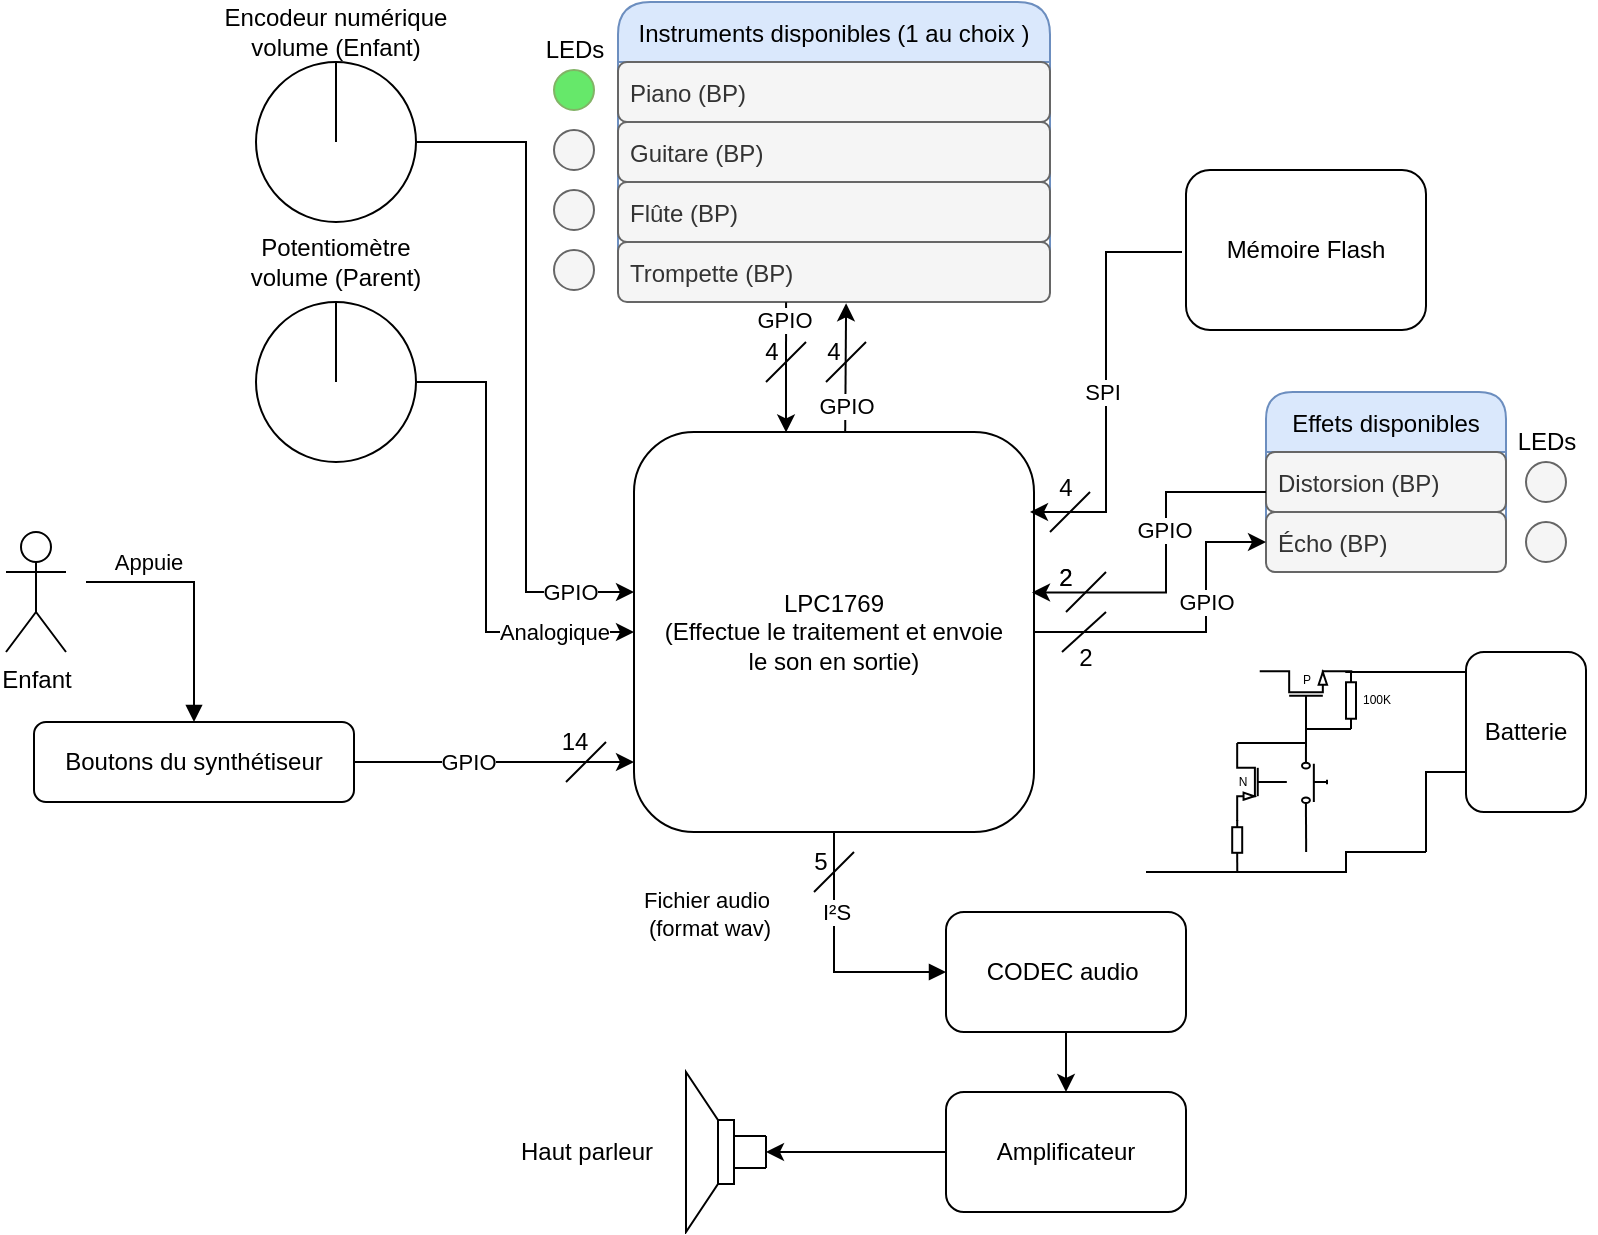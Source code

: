 <mxfile version="16.5.1" type="device"><diagram id="HFILvWz2ucrfniaZQ8Wx" name="Page-1"><mxGraphModel dx="284" dy="178" grid="1" gridSize="10" guides="1" tooltips="1" connect="1" arrows="1" fold="1" page="1" pageScale="1" pageWidth="827" pageHeight="1169" math="0" shadow="0"><root><mxCell id="0"/><mxCell id="1" parent="0"/><mxCell id="X_dPQhwGVTIrn3kEduS3-3" style="edgeStyle=orthogonalEdgeStyle;rounded=0;orthogonalLoop=1;jettySize=auto;html=1;" parent="1" source="X_dPQhwGVTIrn3kEduS3-1" edge="1"><mxGeometry relative="1" as="geometry"><mxPoint x="324" y="415" as="targetPoint"/></mxGeometry></mxCell><mxCell id="KrWEHIlIEAcMF0OQLX4Y-6" value="GPIO" style="edgeLabel;html=1;align=center;verticalAlign=middle;resizable=0;points=[];" parent="X_dPQhwGVTIrn3kEduS3-3" vertex="1" connectable="0"><mxGeometry x="-0.191" relative="1" as="geometry"><mxPoint as="offset"/></mxGeometry></mxCell><mxCell id="X_dPQhwGVTIrn3kEduS3-1" value="Boutons du synthétiseur" style="rounded=1;whiteSpace=wrap;html=1;" parent="1" vertex="1"><mxGeometry x="24" y="395" width="160" height="40" as="geometry"/></mxCell><mxCell id="X_dPQhwGVTIrn3kEduS3-66" style="edgeStyle=orthogonalEdgeStyle;rounded=0;orthogonalLoop=1;jettySize=auto;html=1;endArrow=block;endFill=1;" parent="1" source="X_dPQhwGVTIrn3kEduS3-2" edge="1"><mxGeometry relative="1" as="geometry"><mxPoint x="480" y="520" as="targetPoint"/><Array as="points"><mxPoint x="424" y="520"/></Array></mxGeometry></mxCell><mxCell id="X_dPQhwGVTIrn3kEduS3-67" value="Fichier audio&lt;br&gt;&amp;nbsp;(format wav)" style="edgeLabel;html=1;align=center;verticalAlign=middle;resizable=0;points=[];" parent="X_dPQhwGVTIrn3kEduS3-66" vertex="1" connectable="0"><mxGeometry x="-0.598" y="-1" relative="1" as="geometry"><mxPoint x="-63" y="15" as="offset"/></mxGeometry></mxCell><mxCell id="xOl0ptHaSeRV_73p5ojN-1" value="I²S" style="edgeLabel;html=1;align=center;verticalAlign=middle;resizable=0;points=[];" parent="X_dPQhwGVTIrn3kEduS3-66" vertex="1" connectable="0"><mxGeometry x="-0.372" y="1" relative="1" as="geometry"><mxPoint as="offset"/></mxGeometry></mxCell><mxCell id="X_dPQhwGVTIrn3kEduS3-2" value="LPC1769&lt;br&gt;(Effectue le traitement et envoie&lt;br&gt;le son en sortie)" style="rounded=1;whiteSpace=wrap;html=1;align=center;" parent="1" vertex="1"><mxGeometry x="324" y="250" width="200" height="200" as="geometry"/></mxCell><mxCell id="X_dPQhwGVTIrn3kEduS3-5" value="Instruments disponibles (1 au choix )" style="swimlane;fontStyle=0;childLayout=stackLayout;horizontal=1;startSize=30;horizontalStack=0;resizeParent=1;resizeParentMax=0;resizeLast=0;collapsible=1;marginBottom=0;rounded=1;arcSize=18;fillColor=#dae8fc;strokeColor=#6c8ebf;" parent="1" vertex="1"><mxGeometry x="316" y="35" width="216" height="150" as="geometry"><mxRectangle x="364" y="20" width="50" height="30" as="alternateBounds"/></mxGeometry></mxCell><mxCell id="X_dPQhwGVTIrn3kEduS3-6" value="Piano (BP)" style="text;strokeColor=#666666;fillColor=#f5f5f5;align=left;verticalAlign=middle;spacingLeft=4;spacingRight=4;overflow=hidden;points=[[0,0.5],[1,0.5]];portConstraint=eastwest;rotatable=0;rounded=1;fontColor=#333333;" parent="X_dPQhwGVTIrn3kEduS3-5" vertex="1"><mxGeometry y="30" width="216" height="30" as="geometry"/></mxCell><mxCell id="X_dPQhwGVTIrn3kEduS3-7" value="Guitare (BP)" style="text;strokeColor=#666666;fillColor=#f5f5f5;align=left;verticalAlign=middle;spacingLeft=4;spacingRight=4;overflow=hidden;points=[[0,0.5],[1,0.5]];portConstraint=eastwest;rotatable=0;rounded=1;fontColor=#333333;" parent="X_dPQhwGVTIrn3kEduS3-5" vertex="1"><mxGeometry y="60" width="216" height="30" as="geometry"/></mxCell><mxCell id="X_dPQhwGVTIrn3kEduS3-8" value="Flûte (BP)" style="text;strokeColor=#666666;fillColor=#f5f5f5;align=left;verticalAlign=middle;spacingLeft=4;spacingRight=4;overflow=hidden;points=[[0,0.5],[1,0.5]];portConstraint=eastwest;rotatable=0;rounded=1;fontColor=#333333;" parent="X_dPQhwGVTIrn3kEduS3-5" vertex="1"><mxGeometry y="90" width="216" height="30" as="geometry"/></mxCell><mxCell id="X_dPQhwGVTIrn3kEduS3-9" value="Trompette (BP)" style="text;strokeColor=#666666;fillColor=#f5f5f5;align=left;verticalAlign=middle;spacingLeft=4;spacingRight=4;overflow=hidden;points=[[0,0.5],[1,0.5]];portConstraint=eastwest;rotatable=0;rounded=1;fontColor=#333333;" parent="X_dPQhwGVTIrn3kEduS3-5" vertex="1"><mxGeometry y="120" width="216" height="30" as="geometry"/></mxCell><mxCell id="X_dPQhwGVTIrn3kEduS3-10" value="" style="ellipse;whiteSpace=wrap;html=1;aspect=fixed;rounded=1;fillColor=#66E86A;strokeColor=#82b366;" parent="1" vertex="1"><mxGeometry x="284" y="69" width="20" height="20" as="geometry"/></mxCell><mxCell id="X_dPQhwGVTIrn3kEduS3-12" value="" style="ellipse;whiteSpace=wrap;html=1;aspect=fixed;rounded=1;fillColor=#f5f5f5;fontColor=#333333;strokeColor=#666666;" parent="1" vertex="1"><mxGeometry x="284" y="99" width="20" height="20" as="geometry"/></mxCell><mxCell id="X_dPQhwGVTIrn3kEduS3-13" value="" style="ellipse;whiteSpace=wrap;html=1;aspect=fixed;rounded=1;fillColor=#f5f5f5;strokeColor=#666666;fontColor=#333333;" parent="1" vertex="1"><mxGeometry x="284" y="129" width="20" height="20" as="geometry"/></mxCell><mxCell id="X_dPQhwGVTIrn3kEduS3-14" value="" style="ellipse;whiteSpace=wrap;html=1;aspect=fixed;rounded=1;fillColor=#f5f5f5;strokeColor=#666666;fontColor=#333333;" parent="1" vertex="1"><mxGeometry x="284" y="159" width="20" height="20" as="geometry"/></mxCell><mxCell id="X_dPQhwGVTIrn3kEduS3-22" value="Effets disponibles" style="swimlane;fontStyle=0;childLayout=stackLayout;horizontal=1;startSize=30;horizontalStack=0;resizeParent=1;resizeParentMax=0;resizeLast=0;collapsible=1;marginBottom=0;rounded=1;fillColor=#dae8fc;strokeColor=#6c8ebf;" parent="1" vertex="1"><mxGeometry x="640" y="230" width="120" height="90" as="geometry"/></mxCell><mxCell id="X_dPQhwGVTIrn3kEduS3-23" value="Distorsion (BP)" style="text;strokeColor=#666666;fillColor=#f5f5f5;align=left;verticalAlign=middle;spacingLeft=4;spacingRight=4;overflow=hidden;points=[[0,0.5],[1,0.5]];portConstraint=eastwest;rotatable=0;rounded=1;fontColor=#333333;" parent="X_dPQhwGVTIrn3kEduS3-22" vertex="1"><mxGeometry y="30" width="120" height="30" as="geometry"/></mxCell><mxCell id="X_dPQhwGVTIrn3kEduS3-24" value="Écho (BP)" style="text;strokeColor=#666666;fillColor=#f5f5f5;align=left;verticalAlign=middle;spacingLeft=4;spacingRight=4;overflow=hidden;points=[[0,0.5],[1,0.5]];portConstraint=eastwest;rotatable=0;rounded=1;fontColor=#333333;" parent="X_dPQhwGVTIrn3kEduS3-22" vertex="1"><mxGeometry y="60" width="120" height="30" as="geometry"/></mxCell><mxCell id="X_dPQhwGVTIrn3kEduS3-26" value="" style="ellipse;whiteSpace=wrap;html=1;aspect=fixed;rounded=1;fillColor=#f5f5f5;strokeColor=#666666;fontColor=#333333;" parent="1" vertex="1"><mxGeometry x="770" y="265" width="20" height="20" as="geometry"/></mxCell><mxCell id="X_dPQhwGVTIrn3kEduS3-27" value="" style="ellipse;whiteSpace=wrap;html=1;aspect=fixed;rounded=1;fillColor=#f5f5f5;strokeColor=#666666;fontColor=#333333;" parent="1" vertex="1"><mxGeometry x="770" y="295" width="20" height="20" as="geometry"/></mxCell><mxCell id="ucHlunavDvLgQC_jsmi4-11" style="edgeStyle=orthogonalEdgeStyle;rounded=0;orthogonalLoop=1;jettySize=auto;html=1;exitX=0;exitY=0.25;exitDx=0;exitDy=0;entryX=1;entryY=0;entryDx=0;entryDy=0;entryPerimeter=0;endArrow=none;endFill=0;" edge="1" parent="1" source="X_dPQhwGVTIrn3kEduS3-31"><mxGeometry relative="1" as="geometry"><mxPoint x="679.643" y="370" as="targetPoint"/><Array as="points"><mxPoint x="740" y="370"/></Array></mxGeometry></mxCell><mxCell id="ucHlunavDvLgQC_jsmi4-34" style="edgeStyle=orthogonalEdgeStyle;rounded=0;orthogonalLoop=1;jettySize=auto;html=1;exitX=0;exitY=0.75;exitDx=0;exitDy=0;fontSize=6;endArrow=none;endFill=0;" edge="1" parent="1" source="X_dPQhwGVTIrn3kEduS3-31"><mxGeometry relative="1" as="geometry"><mxPoint x="720" y="460" as="targetPoint"/></mxGeometry></mxCell><mxCell id="X_dPQhwGVTIrn3kEduS3-31" value="Batterie" style="rounded=1;whiteSpace=wrap;html=1;" parent="1" vertex="1"><mxGeometry x="740" y="360" width="60" height="80" as="geometry"/></mxCell><mxCell id="X_dPQhwGVTIrn3kEduS3-59" style="edgeStyle=orthogonalEdgeStyle;rounded=0;orthogonalLoop=1;jettySize=auto;html=1;entryX=0.5;entryY=0;entryDx=0;entryDy=0;endArrow=block;endFill=1;" parent="1" edge="1"><mxGeometry relative="1" as="geometry"><mxPoint x="50" y="325" as="sourcePoint"/><mxPoint x="104.0" y="395" as="targetPoint"/><Array as="points"><mxPoint x="104" y="325"/></Array></mxGeometry></mxCell><mxCell id="X_dPQhwGVTIrn3kEduS3-60" value="Appuie" style="edgeLabel;html=1;align=center;verticalAlign=middle;resizable=0;points=[];" parent="X_dPQhwGVTIrn3kEduS3-59" vertex="1" connectable="0"><mxGeometry x="-0.413" relative="1" as="geometry"><mxPoint x="-6" y="-10" as="offset"/></mxGeometry></mxCell><mxCell id="X_dPQhwGVTIrn3kEduS3-58" value="Enfant" style="shape=umlActor;verticalLabelPosition=bottom;verticalAlign=top;html=1;outlineConnect=0;rounded=1;shadow=0;sketch=0;" parent="1" vertex="1"><mxGeometry x="10" y="300" width="30" height="60" as="geometry"/></mxCell><mxCell id="X_dPQhwGVTIrn3kEduS3-61" value="" style="pointerEvents=1;verticalLabelPosition=bottom;shadow=0;dashed=0;align=center;html=1;verticalAlign=top;shape=mxgraph.electrical.electro-mechanical.loudspeaker;rounded=1;sketch=0;rotation=0;direction=west;" parent="1" vertex="1"><mxGeometry x="350" y="570" width="40" height="80" as="geometry"/></mxCell><mxCell id="X_dPQhwGVTIrn3kEduS3-64" value="" style="endArrow=none;html=1;rounded=0;entryX=0;entryY=0.4;entryDx=0;entryDy=0;entryPerimeter=0;exitX=0;exitY=0.6;exitDx=0;exitDy=0;exitPerimeter=0;" parent="1" source="X_dPQhwGVTIrn3kEduS3-61" target="X_dPQhwGVTIrn3kEduS3-61" edge="1"><mxGeometry width="50" height="50" relative="1" as="geometry"><mxPoint x="430" y="550" as="sourcePoint"/><mxPoint x="480" y="500" as="targetPoint"/></mxGeometry></mxCell><mxCell id="_PSksDa5RFyphcbB2iTZ-7" style="edgeStyle=orthogonalEdgeStyle;rounded=0;orthogonalLoop=1;jettySize=auto;html=1;" parent="1" source="_PSksDa5RFyphcbB2iTZ-4" edge="1"><mxGeometry relative="1" as="geometry"><mxPoint x="324" y="330" as="targetPoint"/><Array as="points"><mxPoint x="270" y="105"/><mxPoint x="270" y="330"/><mxPoint x="324" y="330"/></Array></mxGeometry></mxCell><mxCell id="ucHlunavDvLgQC_jsmi4-1" value="GPIO" style="edgeLabel;html=1;align=center;verticalAlign=middle;resizable=0;points=[];" vertex="1" connectable="0" parent="_PSksDa5RFyphcbB2iTZ-7"><mxGeometry x="0.804" relative="1" as="geometry"><mxPoint as="offset"/></mxGeometry></mxCell><mxCell id="_PSksDa5RFyphcbB2iTZ-4" value="" style="ellipse;whiteSpace=wrap;html=1;aspect=fixed;fillColor=none;" parent="1" vertex="1"><mxGeometry x="135" y="65" width="80" height="80" as="geometry"/></mxCell><mxCell id="_PSksDa5RFyphcbB2iTZ-5" value="" style="endArrow=none;html=1;rounded=0;entryX=0.5;entryY=0.007;entryDx=0;entryDy=0;entryPerimeter=0;" parent="1" target="_PSksDa5RFyphcbB2iTZ-4" edge="1"><mxGeometry width="50" height="50" relative="1" as="geometry"><mxPoint x="175" y="105" as="sourcePoint"/><mxPoint x="200" y="80" as="targetPoint"/><Array as="points"/></mxGeometry></mxCell><mxCell id="_PSksDa5RFyphcbB2iTZ-6" value="Encodeur numérique volume (Enfant)" style="text;html=1;strokeColor=none;fillColor=none;align=center;verticalAlign=middle;whiteSpace=wrap;rounded=0;" parent="1" vertex="1"><mxGeometry x="110" y="35" width="130" height="30" as="geometry"/></mxCell><mxCell id="yxMfhOlRBBR2ihhtfYCa-3" style="edgeStyle=orthogonalEdgeStyle;rounded=0;orthogonalLoop=1;jettySize=auto;html=1;entryX=0;entryY=0.5;entryDx=0;entryDy=0;" parent="1" source="yxMfhOlRBBR2ihhtfYCa-1" target="X_dPQhwGVTIrn3kEduS3-2" edge="1"><mxGeometry relative="1" as="geometry"><Array as="points"><mxPoint x="250" y="225"/><mxPoint x="250" y="350"/></Array></mxGeometry></mxCell><mxCell id="3Unlg38p2SABhuE9PMJU-39" value="Analogique" style="edgeLabel;html=1;align=center;verticalAlign=middle;resizable=0;points=[];" parent="yxMfhOlRBBR2ihhtfYCa-3" vertex="1" connectable="0"><mxGeometry x="-0.095" y="-1" relative="1" as="geometry"><mxPoint x="35" y="54" as="offset"/></mxGeometry></mxCell><mxCell id="yxMfhOlRBBR2ihhtfYCa-1" value="" style="ellipse;whiteSpace=wrap;html=1;aspect=fixed;fillColor=none;" parent="1" vertex="1"><mxGeometry x="135" y="185" width="80" height="80" as="geometry"/></mxCell><mxCell id="yxMfhOlRBBR2ihhtfYCa-2" value="" style="endArrow=none;html=1;rounded=0;entryX=0.5;entryY=0.007;entryDx=0;entryDy=0;entryPerimeter=0;" parent="1" target="yxMfhOlRBBR2ihhtfYCa-1" edge="1"><mxGeometry width="50" height="50" relative="1" as="geometry"><mxPoint x="175.0" y="225" as="sourcePoint"/><mxPoint x="200" y="200" as="targetPoint"/><Array as="points"/></mxGeometry></mxCell><mxCell id="yxMfhOlRBBR2ihhtfYCa-4" value="Potentiomètre volume (Parent)" style="text;html=1;strokeColor=none;fillColor=none;align=center;verticalAlign=middle;whiteSpace=wrap;rounded=0;" parent="1" vertex="1"><mxGeometry x="130" y="150" width="90" height="30" as="geometry"/></mxCell><mxCell id="3Unlg38p2SABhuE9PMJU-4" value="" style="endArrow=none;html=1;rounded=0;" parent="1" edge="1"><mxGeometry width="50" height="50" relative="1" as="geometry"><mxPoint x="390" y="225" as="sourcePoint"/><mxPoint x="410" y="205" as="targetPoint"/></mxGeometry></mxCell><mxCell id="3Unlg38p2SABhuE9PMJU-5" value="4" style="text;html=1;strokeColor=none;fillColor=none;align=center;verticalAlign=middle;whiteSpace=wrap;rounded=0;" parent="1" vertex="1"><mxGeometry x="390" y="205" width="6" height="10" as="geometry"/></mxCell><mxCell id="3Unlg38p2SABhuE9PMJU-7" value="" style="endArrow=classic;html=1;rounded=0;exitX=0.528;exitY=0;exitDx=0;exitDy=0;exitPerimeter=0;entryX=0.528;entryY=1.022;entryDx=0;entryDy=0;entryPerimeter=0;" parent="1" source="X_dPQhwGVTIrn3kEduS3-2" target="X_dPQhwGVTIrn3kEduS3-9" edge="1"><mxGeometry width="50" height="50" relative="1" as="geometry"><mxPoint x="490" y="240" as="sourcePoint"/><mxPoint x="480" y="190" as="targetPoint"/></mxGeometry></mxCell><mxCell id="KrWEHIlIEAcMF0OQLX4Y-4" value="GPIO" style="edgeLabel;html=1;align=center;verticalAlign=middle;resizable=0;points=[];" parent="3Unlg38p2SABhuE9PMJU-7" vertex="1" connectable="0"><mxGeometry x="-0.6" relative="1" as="geometry"><mxPoint as="offset"/></mxGeometry></mxCell><mxCell id="3Unlg38p2SABhuE9PMJU-8" value="" style="endArrow=none;html=1;rounded=0;" parent="1" edge="1"><mxGeometry width="50" height="50" relative="1" as="geometry"><mxPoint x="420" y="225" as="sourcePoint"/><mxPoint x="440" y="205" as="targetPoint"/></mxGeometry></mxCell><mxCell id="3Unlg38p2SABhuE9PMJU-15" style="edgeStyle=orthogonalEdgeStyle;rounded=0;orthogonalLoop=1;jettySize=auto;html=1;entryX=1;entryY=0.5;entryDx=0;entryDy=0;startArrow=classic;startFill=1;endArrow=none;endFill=0;" parent="1" source="X_dPQhwGVTIrn3kEduS3-24" target="X_dPQhwGVTIrn3kEduS3-2" edge="1"><mxGeometry relative="1" as="geometry"><Array as="points"><mxPoint x="610" y="305"/><mxPoint x="610" y="350"/></Array></mxGeometry></mxCell><mxCell id="KrWEHIlIEAcMF0OQLX4Y-2" value="GPIO" style="edgeLabel;html=1;align=center;verticalAlign=middle;resizable=0;points=[];" parent="3Unlg38p2SABhuE9PMJU-15" vertex="1" connectable="0"><mxGeometry x="-0.255" relative="1" as="geometry"><mxPoint as="offset"/></mxGeometry></mxCell><mxCell id="3Unlg38p2SABhuE9PMJU-16" style="edgeStyle=orthogonalEdgeStyle;rounded=0;orthogonalLoop=1;jettySize=auto;html=1;entryX=0.995;entryY=0.401;entryDx=0;entryDy=0;entryPerimeter=0;" parent="1" source="X_dPQhwGVTIrn3kEduS3-23" target="X_dPQhwGVTIrn3kEduS3-2" edge="1"><mxGeometry relative="1" as="geometry"><Array as="points"><mxPoint x="590" y="280"/><mxPoint x="590" y="330"/></Array></mxGeometry></mxCell><mxCell id="KrWEHIlIEAcMF0OQLX4Y-3" value="GPIO" style="edgeLabel;html=1;align=center;verticalAlign=middle;resizable=0;points=[];" parent="3Unlg38p2SABhuE9PMJU-16" vertex="1" connectable="0"><mxGeometry x="-0.177" y="-1" relative="1" as="geometry"><mxPoint as="offset"/></mxGeometry></mxCell><mxCell id="3Unlg38p2SABhuE9PMJU-18" value="" style="endArrow=none;html=1;rounded=0;" parent="1" edge="1"><mxGeometry width="50" height="50" relative="1" as="geometry"><mxPoint x="540" y="340" as="sourcePoint"/><mxPoint x="560" y="320" as="targetPoint"/><Array as="points"/></mxGeometry></mxCell><mxCell id="3Unlg38p2SABhuE9PMJU-19" value="2" style="text;html=1;strokeColor=none;fillColor=none;align=center;verticalAlign=middle;whiteSpace=wrap;rounded=0;" parent="1" vertex="1"><mxGeometry x="532" y="315" width="16" height="15" as="geometry"/></mxCell><mxCell id="3Unlg38p2SABhuE9PMJU-21" value="" style="endArrow=classic;html=1;rounded=0;exitX=0.389;exitY=1.004;exitDx=0;exitDy=0;exitPerimeter=0;entryX=0.38;entryY=0.001;entryDx=0;entryDy=0;entryPerimeter=0;" parent="1" source="X_dPQhwGVTIrn3kEduS3-9" target="X_dPQhwGVTIrn3kEduS3-2" edge="1"><mxGeometry width="50" height="50" relative="1" as="geometry"><mxPoint x="390" y="260" as="sourcePoint"/><mxPoint x="440" y="210" as="targetPoint"/></mxGeometry></mxCell><mxCell id="KrWEHIlIEAcMF0OQLX4Y-5" value="GPIO" style="edgeLabel;html=1;align=center;verticalAlign=middle;resizable=0;points=[];" parent="3Unlg38p2SABhuE9PMJU-21" vertex="1" connectable="0"><mxGeometry x="-0.717" y="-1" relative="1" as="geometry"><mxPoint as="offset"/></mxGeometry></mxCell><mxCell id="3Unlg38p2SABhuE9PMJU-23" value="4" style="text;html=1;strokeColor=none;fillColor=none;align=center;verticalAlign=middle;whiteSpace=wrap;rounded=0;" parent="1" vertex="1"><mxGeometry x="421" y="205" width="6" height="10" as="geometry"/></mxCell><mxCell id="3Unlg38p2SABhuE9PMJU-25" value="" style="endArrow=none;html=1;rounded=0;" parent="1" edge="1"><mxGeometry width="50" height="50" relative="1" as="geometry"><mxPoint x="538" y="360" as="sourcePoint"/><mxPoint x="560" y="340" as="targetPoint"/><Array as="points"/></mxGeometry></mxCell><mxCell id="3Unlg38p2SABhuE9PMJU-26" value="2" style="text;html=1;strokeColor=none;fillColor=none;align=center;verticalAlign=middle;whiteSpace=wrap;rounded=0;" parent="1" vertex="1"><mxGeometry x="532" y="315" width="16" height="15" as="geometry"/></mxCell><mxCell id="3Unlg38p2SABhuE9PMJU-28" value="2" style="text;html=1;strokeColor=none;fillColor=none;align=center;verticalAlign=middle;whiteSpace=wrap;rounded=0;" parent="1" vertex="1"><mxGeometry x="542" y="355" width="16" height="15" as="geometry"/></mxCell><mxCell id="3Unlg38p2SABhuE9PMJU-29" value="" style="endArrow=none;html=1;rounded=0;" parent="1" edge="1"><mxGeometry width="50" height="50" relative="1" as="geometry"><mxPoint x="290" y="425" as="sourcePoint"/><mxPoint x="310" y="405" as="targetPoint"/></mxGeometry></mxCell><mxCell id="3Unlg38p2SABhuE9PMJU-30" value="14" style="text;html=1;align=center;verticalAlign=middle;resizable=0;points=[];autosize=1;strokeColor=none;fillColor=none;" parent="1" vertex="1"><mxGeometry x="279" y="395" width="30" height="20" as="geometry"/></mxCell><mxCell id="3Unlg38p2SABhuE9PMJU-35" style="edgeStyle=orthogonalEdgeStyle;rounded=0;orthogonalLoop=1;jettySize=auto;html=1;entryX=0.5;entryY=0;entryDx=0;entryDy=0;startArrow=none;startFill=0;endArrow=classic;endFill=1;" parent="1" source="3Unlg38p2SABhuE9PMJU-31" target="3Unlg38p2SABhuE9PMJU-32" edge="1"><mxGeometry relative="1" as="geometry"/></mxCell><mxCell id="3Unlg38p2SABhuE9PMJU-31" value="CODEC audio&amp;nbsp;" style="rounded=1;whiteSpace=wrap;html=1;" parent="1" vertex="1"><mxGeometry x="480" y="490" width="120" height="60" as="geometry"/></mxCell><mxCell id="3Unlg38p2SABhuE9PMJU-37" style="edgeStyle=orthogonalEdgeStyle;rounded=0;orthogonalLoop=1;jettySize=auto;html=1;startArrow=none;startFill=0;endArrow=classic;endFill=1;" parent="1" source="3Unlg38p2SABhuE9PMJU-32" edge="1"><mxGeometry relative="1" as="geometry"><mxPoint x="390" y="610" as="targetPoint"/></mxGeometry></mxCell><mxCell id="3Unlg38p2SABhuE9PMJU-32" value="Amplificateur" style="rounded=1;whiteSpace=wrap;html=1;" parent="1" vertex="1"><mxGeometry x="480" y="580" width="120" height="60" as="geometry"/></mxCell><mxCell id="3Unlg38p2SABhuE9PMJU-36" value="Haut parleur" style="text;html=1;align=center;verticalAlign=middle;resizable=0;points=[];autosize=1;strokeColor=none;fillColor=none;" parent="1" vertex="1"><mxGeometry x="260" y="600" width="80" height="20" as="geometry"/></mxCell><mxCell id="xOl0ptHaSeRV_73p5ojN-2" value="" style="endArrow=none;html=1;rounded=0;" parent="1" edge="1"><mxGeometry width="50" height="50" relative="1" as="geometry"><mxPoint x="414" y="480" as="sourcePoint"/><mxPoint x="434" y="460" as="targetPoint"/></mxGeometry></mxCell><mxCell id="xOl0ptHaSeRV_73p5ojN-5" value="5" style="text;html=1;strokeColor=none;fillColor=none;align=center;verticalAlign=middle;whiteSpace=wrap;rounded=0;" parent="1" vertex="1"><mxGeometry x="414" y="460" width="7" height="10" as="geometry"/></mxCell><mxCell id="KrWEHIlIEAcMF0OQLX4Y-10" style="edgeStyle=orthogonalEdgeStyle;rounded=0;orthogonalLoop=1;jettySize=auto;html=1;" parent="1" edge="1"><mxGeometry relative="1" as="geometry"><mxPoint x="598" y="160" as="sourcePoint"/><mxPoint x="522" y="290" as="targetPoint"/><Array as="points"><mxPoint x="560" y="160"/><mxPoint x="560" y="290"/><mxPoint x="522" y="290"/></Array></mxGeometry></mxCell><mxCell id="KrWEHIlIEAcMF0OQLX4Y-15" value="SPI" style="edgeLabel;html=1;align=center;verticalAlign=middle;resizable=0;points=[];" parent="KrWEHIlIEAcMF0OQLX4Y-10" vertex="1" connectable="0"><mxGeometry x="0.108" y="3" relative="1" as="geometry"><mxPoint x="-5" y="-6" as="offset"/></mxGeometry></mxCell><mxCell id="KrWEHIlIEAcMF0OQLX4Y-7" value="Mémoire Flash" style="rounded=1;whiteSpace=wrap;html=1;" parent="1" vertex="1"><mxGeometry x="600" y="119" width="120" height="80" as="geometry"/></mxCell><mxCell id="KrWEHIlIEAcMF0OQLX4Y-11" value="LEDs" style="text;html=1;align=center;verticalAlign=middle;resizable=0;points=[];autosize=1;strokeColor=none;fillColor=none;" parent="1" vertex="1"><mxGeometry x="269" y="49" width="50" height="20" as="geometry"/></mxCell><mxCell id="KrWEHIlIEAcMF0OQLX4Y-12" value="LEDs" style="text;html=1;align=center;verticalAlign=middle;resizable=0;points=[];autosize=1;strokeColor=none;fillColor=none;" parent="1" vertex="1"><mxGeometry x="755" y="245" width="50" height="20" as="geometry"/></mxCell><mxCell id="KrWEHIlIEAcMF0OQLX4Y-13" value="" style="endArrow=none;html=1;rounded=0;" parent="1" edge="1"><mxGeometry width="50" height="50" relative="1" as="geometry"><mxPoint x="532" y="300" as="sourcePoint"/><mxPoint x="552" y="280" as="targetPoint"/></mxGeometry></mxCell><mxCell id="KrWEHIlIEAcMF0OQLX4Y-14" value="4" style="text;html=1;strokeColor=none;fillColor=none;align=center;verticalAlign=middle;whiteSpace=wrap;rounded=0;" parent="1" vertex="1"><mxGeometry x="535" y="270" width="10" height="15" as="geometry"/></mxCell><mxCell id="ucHlunavDvLgQC_jsmi4-26" style="edgeStyle=orthogonalEdgeStyle;rounded=0;orthogonalLoop=1;jettySize=auto;html=1;exitX=1;exitY=0.5;exitDx=0;exitDy=0;exitPerimeter=0;fontSize=6;endArrow=none;endFill=0;" edge="1" parent="1" source="ucHlunavDvLgQC_jsmi4-18"><mxGeometry relative="1" as="geometry"><mxPoint x="660.0" y="398.548" as="targetPoint"/></mxGeometry></mxCell><mxCell id="ucHlunavDvLgQC_jsmi4-18" value="" style="pointerEvents=1;verticalLabelPosition=bottom;shadow=0;dashed=0;align=center;html=1;verticalAlign=top;shape=mxgraph.electrical.resistors.resistor_1;fontSize=6;direction=south;" vertex="1" parent="1"><mxGeometry x="680" y="370" width="5" height="28.5" as="geometry"/></mxCell><mxCell id="ucHlunavDvLgQC_jsmi4-25" style="edgeStyle=orthogonalEdgeStyle;rounded=0;orthogonalLoop=1;jettySize=auto;html=1;exitX=0;exitY=0.84;exitDx=0;exitDy=0;exitPerimeter=0;entryX=0;entryY=0.5;entryDx=0;entryDy=0;entryPerimeter=0;fontSize=6;endArrow=none;endFill=0;" edge="1" parent="1" source="ucHlunavDvLgQC_jsmi4-23"><mxGeometry relative="1" as="geometry"><mxPoint x="660" y="395" as="targetPoint"/></mxGeometry></mxCell><mxCell id="ucHlunavDvLgQC_jsmi4-36" style="edgeStyle=orthogonalEdgeStyle;rounded=0;orthogonalLoop=1;jettySize=auto;html=1;exitX=1;exitY=0.84;exitDx=0;exitDy=0;exitPerimeter=0;fontSize=6;endArrow=none;endFill=0;" edge="1" parent="1" source="ucHlunavDvLgQC_jsmi4-23"><mxGeometry relative="1" as="geometry"><mxPoint x="660.079" y="460" as="targetPoint"/></mxGeometry></mxCell><mxCell id="ucHlunavDvLgQC_jsmi4-23" value="" style="pointerEvents=1;verticalLabelPosition=bottom;shadow=0;dashed=0;align=center;html=1;verticalAlign=top;shape=mxgraph.electrical.electro-mechanical.push_switch_no;fontSize=6;direction=south;" vertex="1" parent="1"><mxGeometry x="658" y="407.5" width="12.5" height="35" as="geometry"/></mxCell><mxCell id="ucHlunavDvLgQC_jsmi4-28" value="100K" style="text;html=1;align=center;verticalAlign=middle;resizable=0;points=[];autosize=1;strokeColor=none;fillColor=none;fontSize=6;" vertex="1" parent="1"><mxGeometry x="680" y="379.25" width="30" height="10" as="geometry"/></mxCell><mxCell id="ucHlunavDvLgQC_jsmi4-29" value="" style="verticalLabelPosition=bottom;shadow=0;dashed=0;align=center;html=1;verticalAlign=top;shape=mxgraph.electrical.transistors.nmos;pointerEvents=1;fontSize=6;rotation=-90;" vertex="1" parent="1"><mxGeometry x="642.11" y="361.22" width="35.78" height="46.28" as="geometry"/></mxCell><mxCell id="ucHlunavDvLgQC_jsmi4-31" style="edgeStyle=orthogonalEdgeStyle;rounded=0;orthogonalLoop=1;jettySize=auto;html=1;exitX=1;exitY=1;exitDx=0;exitDy=0;exitPerimeter=0;fontSize=6;endArrow=none;endFill=0;" edge="1" parent="1" source="ucHlunavDvLgQC_jsmi4-30"><mxGeometry relative="1" as="geometry"><mxPoint x="660" y="405.556" as="targetPoint"/></mxGeometry></mxCell><mxCell id="ucHlunavDvLgQC_jsmi4-30" value="" style="verticalLabelPosition=bottom;shadow=0;dashed=0;align=center;html=1;verticalAlign=top;shape=mxgraph.electrical.transistors.pmos;pointerEvents=1;fontSize=6;flipV=1;flipH=1;" vertex="1" parent="1"><mxGeometry x="618" y="405.5" width="40" height="39" as="geometry"/></mxCell><mxCell id="ucHlunavDvLgQC_jsmi4-35" value="" style="endArrow=none;html=1;rounded=0;fontSize=6;" edge="1" parent="1"><mxGeometry width="50" height="50" relative="1" as="geometry"><mxPoint x="580" y="470" as="sourcePoint"/><mxPoint x="720" y="460" as="targetPoint"/><Array as="points"><mxPoint x="650" y="470"/><mxPoint x="680" y="470"/><mxPoint x="680" y="460"/></Array></mxGeometry></mxCell><mxCell id="ucHlunavDvLgQC_jsmi4-38" style="edgeStyle=orthogonalEdgeStyle;rounded=0;orthogonalLoop=1;jettySize=auto;html=1;exitX=1;exitY=0.5;exitDx=0;exitDy=0;exitPerimeter=0;fontSize=6;endArrow=none;endFill=0;" edge="1" parent="1" source="ucHlunavDvLgQC_jsmi4-37"><mxGeometry relative="1" as="geometry"><mxPoint x="625.649" y="470" as="targetPoint"/></mxGeometry></mxCell><mxCell id="ucHlunavDvLgQC_jsmi4-37" value="" style="pointerEvents=1;verticalLabelPosition=bottom;shadow=0;dashed=0;align=center;html=1;verticalAlign=top;shape=mxgraph.electrical.resistors.resistor_1;fontSize=6;direction=south;" vertex="1" parent="1"><mxGeometry x="623.1" y="444" width="5" height="20" as="geometry"/></mxCell><mxCell id="ucHlunavDvLgQC_jsmi4-39" value="P" style="text;html=1;align=center;verticalAlign=middle;resizable=0;points=[];autosize=1;strokeColor=none;fillColor=none;fontSize=6;" vertex="1" parent="1"><mxGeometry x="650" y="369.25" width="20" height="10" as="geometry"/></mxCell><mxCell id="ucHlunavDvLgQC_jsmi4-40" value="N" style="text;html=1;align=center;verticalAlign=middle;resizable=0;points=[];autosize=1;strokeColor=none;fillColor=none;fontSize=6;" vertex="1" parent="1"><mxGeometry x="618" y="420" width="20" height="10" as="geometry"/></mxCell></root></mxGraphModel></diagram></mxfile>